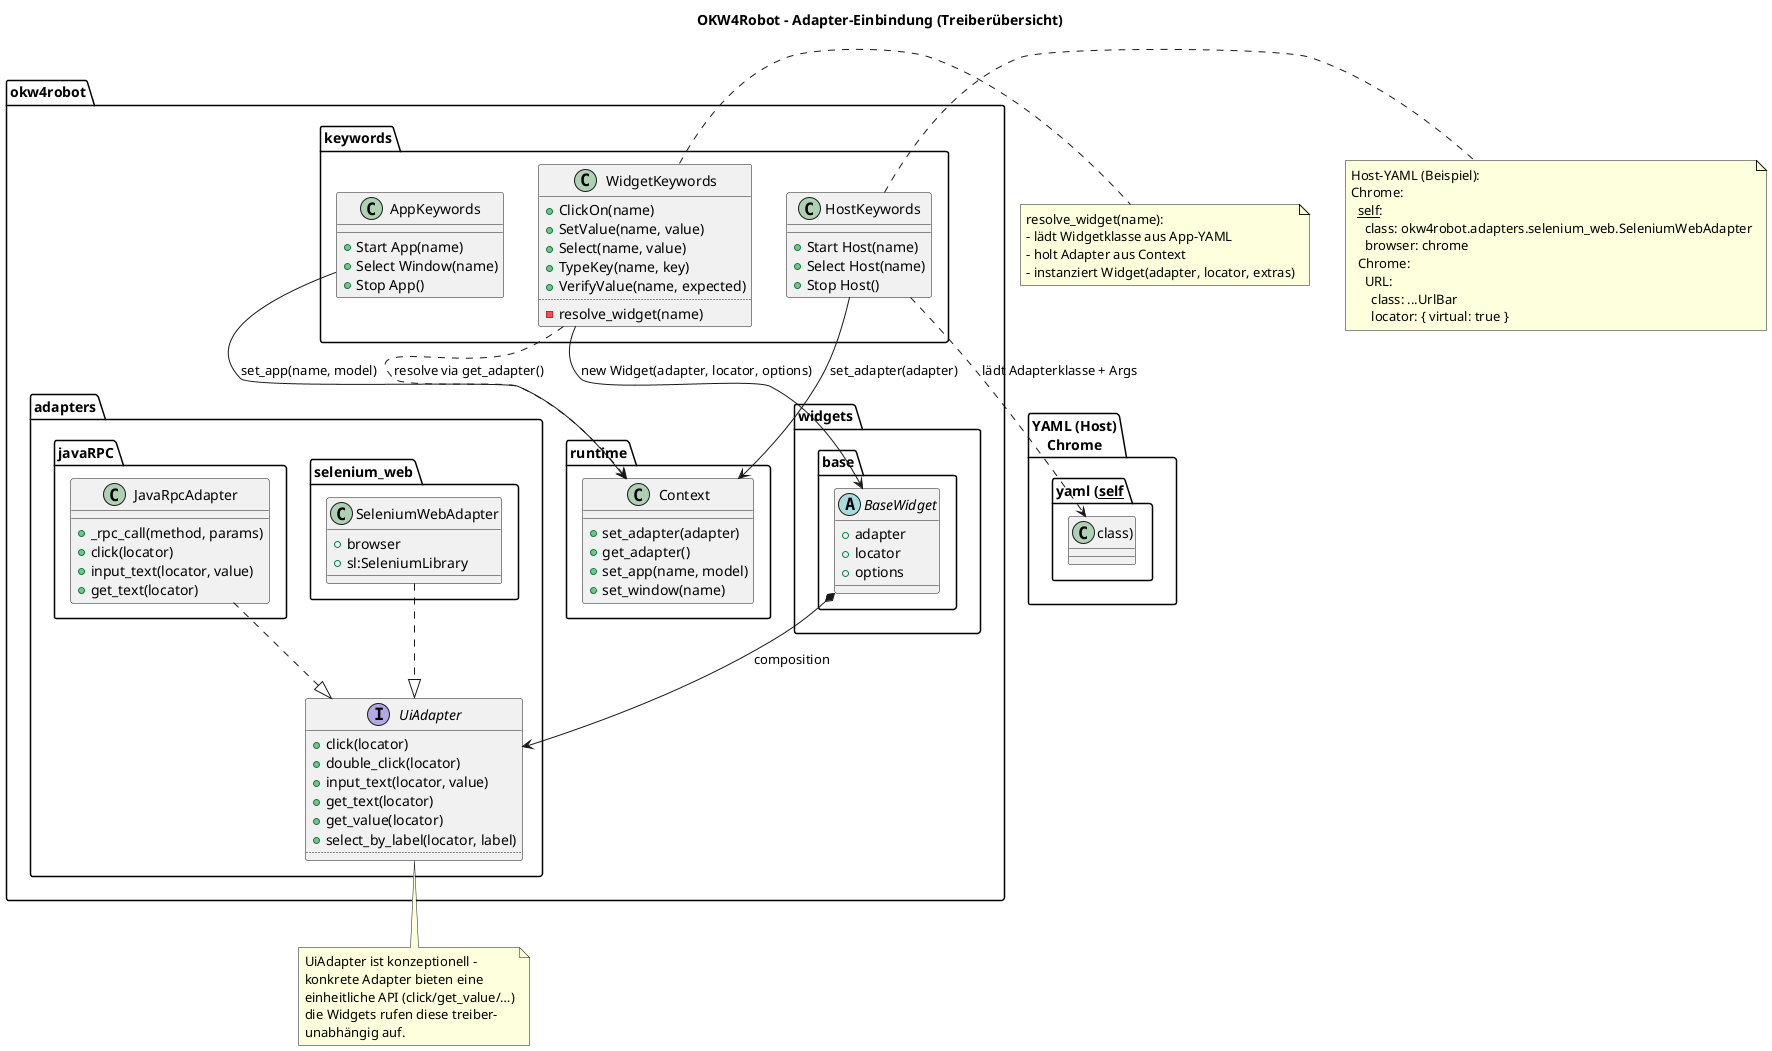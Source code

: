 @startuml AdaptersOverview
title OKW4Robot – Adapter-Einbindung (Treiberübersicht)

package "okw4robot.runtime" {
  class Context {
    +set_adapter(adapter)
    +get_adapter()
    +set_app(name, model)
    +set_window(name)
  }
}

package "okw4robot.keywords" {
  class HostKeywords {
    +Start Host(name)
    +Select Host(name)
    +Stop Host()
  }
  class AppKeywords {
    +Start App(name)
    +Select Window(name)
    +Stop App()
  }
  class WidgetKeywords {
    +ClickOn(name)
    +SetValue(name, value)
    +Select(name, value)
    +TypeKey(name, key)
    +VerifyValue(name, expected)
    ..
    - resolve_widget(name)
  }
}

package "okw4robot.widgets.base" {
  abstract class BaseWidget {
    +adapter
    +locator
    +options
  }
}

package "okw4robot.adapters" {
  interface UiAdapter {
    +click(locator)
    +double_click(locator)
    +input_text(locator, value)
    +get_text(locator)
    +get_value(locator)
    +select_by_label(locator, label)
    ..
  }
  package "selenium_web" {
    class SeleniumWebAdapter {
      +browser
      +sl:SeleniumLibrary
    }
  }
  package "javaRPC" {
    class JavaRpcAdapter {
      +_rpc_call(method, params)
      +click(locator)
      +input_text(locator, value)
      +get_text(locator)
    }
  }
}

HostKeywords --> Context : set_adapter(adapter)
HostKeywords ..> "YAML (Host)\nChrome.yaml (__self__.class)" : lädt Adapterklasse + Args
AppKeywords --> Context : set_app(name, model)
WidgetKeywords ..> Context : resolve via get_adapter()
WidgetKeywords --> BaseWidget : new Widget(adapter, locator, options)
BaseWidget *--> UiAdapter : composition
SeleniumWebAdapter ..|> UiAdapter
JavaRpcAdapter ..|> UiAdapter

note right of HostKeywords
Host-YAML (Beispiel):
Chrome:
  __self__:
    class: okw4robot.adapters.selenium_web.SeleniumWebAdapter
    browser: chrome
  Chrome:
    URL:
      class: ...UrlBar
      locator: { virtual: true }
end note

note right of WidgetKeywords
resolve_widget(name):
- lädt Widgetklasse aus App-YAML
- holt Adapter aus Context
- instanziert Widget(adapter, locator, extras)
end note

note bottom of UiAdapter
UiAdapter ist konzeptionell –
konkrete Adapter bieten eine
einheitliche API (click/get_value/…)
die Widgets rufen diese treiber-
unabhängig auf.
end note

@enduml

